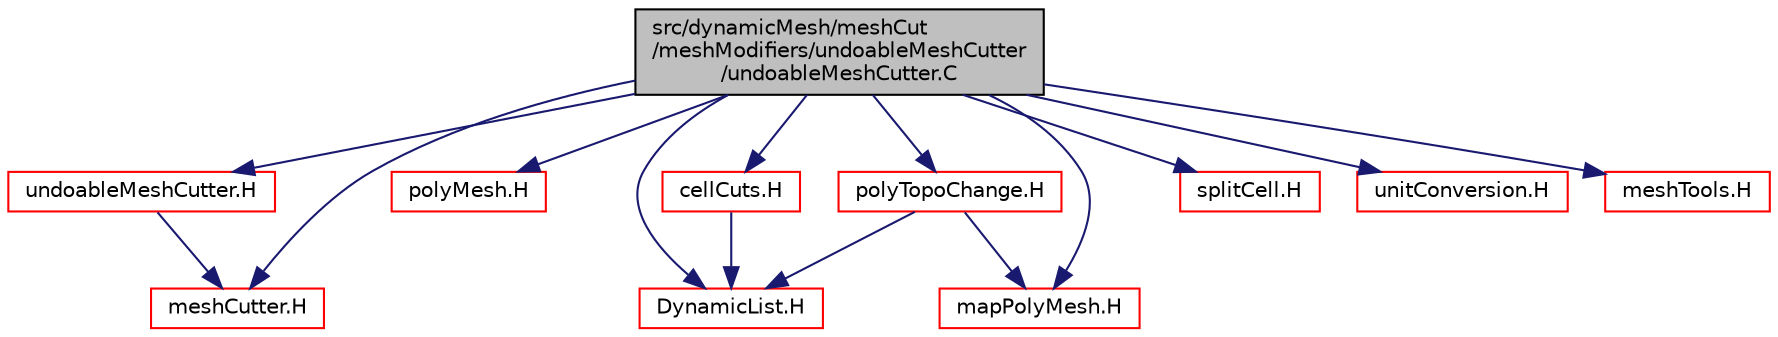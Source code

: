 digraph "src/dynamicMesh/meshCut/meshModifiers/undoableMeshCutter/undoableMeshCutter.C"
{
  bgcolor="transparent";
  edge [fontname="Helvetica",fontsize="10",labelfontname="Helvetica",labelfontsize="10"];
  node [fontname="Helvetica",fontsize="10",shape=record];
  Node1 [label="src/dynamicMesh/meshCut\l/meshModifiers/undoableMeshCutter\l/undoableMeshCutter.C",height=0.2,width=0.4,color="black", fillcolor="grey75", style="filled", fontcolor="black"];
  Node1 -> Node2 [color="midnightblue",fontsize="10",style="solid",fontname="Helvetica"];
  Node2 [label="undoableMeshCutter.H",height=0.2,width=0.4,color="red",URL="$a04915.html"];
  Node2 -> Node3 [color="midnightblue",fontsize="10",style="solid",fontname="Helvetica"];
  Node3 [label="meshCutter.H",height=0.2,width=0.4,color="red",URL="$a04909.html"];
  Node1 -> Node4 [color="midnightblue",fontsize="10",style="solid",fontname="Helvetica"];
  Node4 [label="polyMesh.H",height=0.2,width=0.4,color="red",URL="$a08764.html"];
  Node1 -> Node5 [color="midnightblue",fontsize="10",style="solid",fontname="Helvetica"];
  Node5 [label="polyTopoChange.H",height=0.2,width=0.4,color="red",URL="$a04994.html"];
  Node5 -> Node6 [color="midnightblue",fontsize="10",style="solid",fontname="Helvetica"];
  Node6 [label="DynamicList.H",height=0.2,width=0.4,color="red",URL="$a07754.html"];
  Node5 -> Node7 [color="midnightblue",fontsize="10",style="solid",fontname="Helvetica"];
  Node7 [label="mapPolyMesh.H",height=0.2,width=0.4,color="red",URL="$a08753.html"];
  Node1 -> Node6 [color="midnightblue",fontsize="10",style="solid",fontname="Helvetica"];
  Node1 -> Node3 [color="midnightblue",fontsize="10",style="solid",fontname="Helvetica"];
  Node1 -> Node8 [color="midnightblue",fontsize="10",style="solid",fontname="Helvetica"];
  Node8 [label="cellCuts.H",height=0.2,width=0.4,color="red",URL="$a04888.html"];
  Node8 -> Node6 [color="midnightblue",fontsize="10",style="solid",fontname="Helvetica"];
  Node1 -> Node9 [color="midnightblue",fontsize="10",style="solid",fontname="Helvetica"];
  Node9 [label="splitCell.H",height=0.2,width=0.4,color="red",URL="$a04919.html"];
  Node1 -> Node7 [color="midnightblue",fontsize="10",style="solid",fontname="Helvetica"];
  Node1 -> Node10 [color="midnightblue",fontsize="10",style="solid",fontname="Helvetica"];
  Node10 [label="unitConversion.H",height=0.2,width=0.4,color="red",URL="$a08304.html",tooltip="Unit conversion functions. "];
  Node1 -> Node11 [color="midnightblue",fontsize="10",style="solid",fontname="Helvetica"];
  Node11 [label="meshTools.H",height=0.2,width=0.4,color="red",URL="$a07430.html"];
}
